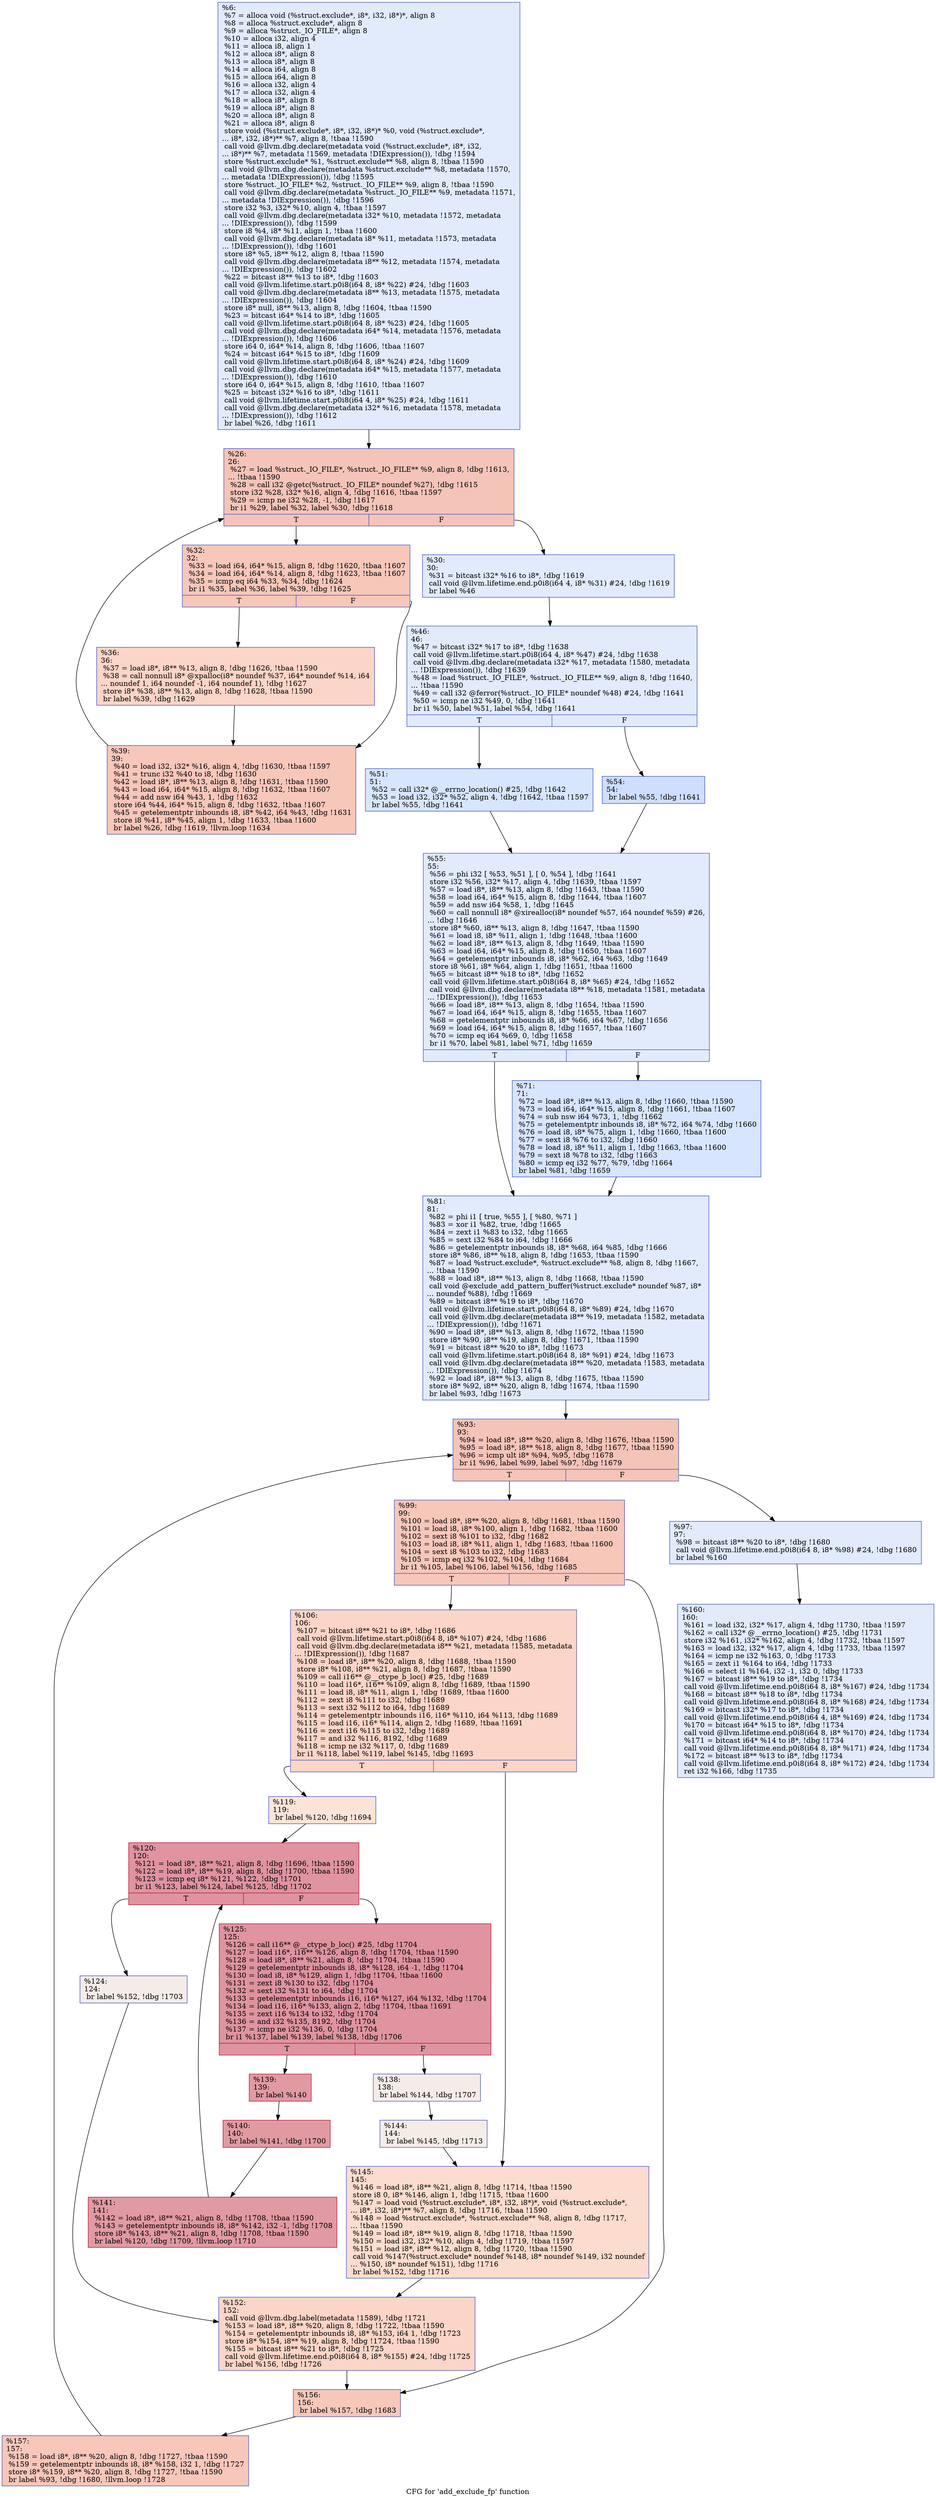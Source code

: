 digraph "CFG for 'add_exclude_fp' function" {
	label="CFG for 'add_exclude_fp' function";

	Node0x23ad900 [shape=record,color="#3d50c3ff", style=filled, fillcolor="#bbd1f870",label="{%6:\l  %7 = alloca void (%struct.exclude*, i8*, i32, i8*)*, align 8\l  %8 = alloca %struct.exclude*, align 8\l  %9 = alloca %struct._IO_FILE*, align 8\l  %10 = alloca i32, align 4\l  %11 = alloca i8, align 1\l  %12 = alloca i8*, align 8\l  %13 = alloca i8*, align 8\l  %14 = alloca i64, align 8\l  %15 = alloca i64, align 8\l  %16 = alloca i32, align 4\l  %17 = alloca i32, align 4\l  %18 = alloca i8*, align 8\l  %19 = alloca i8*, align 8\l  %20 = alloca i8*, align 8\l  %21 = alloca i8*, align 8\l  store void (%struct.exclude*, i8*, i32, i8*)* %0, void (%struct.exclude*,\l... i8*, i32, i8*)** %7, align 8, !tbaa !1590\l  call void @llvm.dbg.declare(metadata void (%struct.exclude*, i8*, i32,\l... i8*)** %7, metadata !1569, metadata !DIExpression()), !dbg !1594\l  store %struct.exclude* %1, %struct.exclude** %8, align 8, !tbaa !1590\l  call void @llvm.dbg.declare(metadata %struct.exclude** %8, metadata !1570,\l... metadata !DIExpression()), !dbg !1595\l  store %struct._IO_FILE* %2, %struct._IO_FILE** %9, align 8, !tbaa !1590\l  call void @llvm.dbg.declare(metadata %struct._IO_FILE** %9, metadata !1571,\l... metadata !DIExpression()), !dbg !1596\l  store i32 %3, i32* %10, align 4, !tbaa !1597\l  call void @llvm.dbg.declare(metadata i32* %10, metadata !1572, metadata\l... !DIExpression()), !dbg !1599\l  store i8 %4, i8* %11, align 1, !tbaa !1600\l  call void @llvm.dbg.declare(metadata i8* %11, metadata !1573, metadata\l... !DIExpression()), !dbg !1601\l  store i8* %5, i8** %12, align 8, !tbaa !1590\l  call void @llvm.dbg.declare(metadata i8** %12, metadata !1574, metadata\l... !DIExpression()), !dbg !1602\l  %22 = bitcast i8** %13 to i8*, !dbg !1603\l  call void @llvm.lifetime.start.p0i8(i64 8, i8* %22) #24, !dbg !1603\l  call void @llvm.dbg.declare(metadata i8** %13, metadata !1575, metadata\l... !DIExpression()), !dbg !1604\l  store i8* null, i8** %13, align 8, !dbg !1604, !tbaa !1590\l  %23 = bitcast i64* %14 to i8*, !dbg !1605\l  call void @llvm.lifetime.start.p0i8(i64 8, i8* %23) #24, !dbg !1605\l  call void @llvm.dbg.declare(metadata i64* %14, metadata !1576, metadata\l... !DIExpression()), !dbg !1606\l  store i64 0, i64* %14, align 8, !dbg !1606, !tbaa !1607\l  %24 = bitcast i64* %15 to i8*, !dbg !1609\l  call void @llvm.lifetime.start.p0i8(i64 8, i8* %24) #24, !dbg !1609\l  call void @llvm.dbg.declare(metadata i64* %15, metadata !1577, metadata\l... !DIExpression()), !dbg !1610\l  store i64 0, i64* %15, align 8, !dbg !1610, !tbaa !1607\l  %25 = bitcast i32* %16 to i8*, !dbg !1611\l  call void @llvm.lifetime.start.p0i8(i64 4, i8* %25) #24, !dbg !1611\l  call void @llvm.dbg.declare(metadata i32* %16, metadata !1578, metadata\l... !DIExpression()), !dbg !1612\l  br label %26, !dbg !1611\l}"];
	Node0x23ad900 -> Node0x23ae550;
	Node0x23ae550 [shape=record,color="#3d50c3ff", style=filled, fillcolor="#e97a5f70",label="{%26:\l26:                                               \l  %27 = load %struct._IO_FILE*, %struct._IO_FILE** %9, align 8, !dbg !1613,\l... !tbaa !1590\l  %28 = call i32 @getc(%struct._IO_FILE* noundef %27), !dbg !1615\l  store i32 %28, i32* %16, align 4, !dbg !1616, !tbaa !1597\l  %29 = icmp ne i32 %28, -1, !dbg !1617\l  br i1 %29, label %32, label %30, !dbg !1618\l|{<s0>T|<s1>F}}"];
	Node0x23ae550:s0 -> Node0x23ae5f0;
	Node0x23ae550:s1 -> Node0x23ae5a0;
	Node0x23ae5a0 [shape=record,color="#3d50c3ff", style=filled, fillcolor="#bbd1f870",label="{%30:\l30:                                               \l  %31 = bitcast i32* %16 to i8*, !dbg !1619\l  call void @llvm.lifetime.end.p0i8(i64 4, i8* %31) #24, !dbg !1619\l  br label %46\l}"];
	Node0x23ae5a0 -> Node0x23ae6e0;
	Node0x23ae5f0 [shape=record,color="#3d50c3ff", style=filled, fillcolor="#ec7f6370",label="{%32:\l32:                                               \l  %33 = load i64, i64* %15, align 8, !dbg !1620, !tbaa !1607\l  %34 = load i64, i64* %14, align 8, !dbg !1623, !tbaa !1607\l  %35 = icmp eq i64 %33, %34, !dbg !1624\l  br i1 %35, label %36, label %39, !dbg !1625\l|{<s0>T|<s1>F}}"];
	Node0x23ae5f0:s0 -> Node0x23ae640;
	Node0x23ae5f0:s1 -> Node0x23ae690;
	Node0x23ae640 [shape=record,color="#3d50c3ff", style=filled, fillcolor="#f5a08170",label="{%36:\l36:                                               \l  %37 = load i8*, i8** %13, align 8, !dbg !1626, !tbaa !1590\l  %38 = call nonnull i8* @xpalloc(i8* noundef %37, i64* noundef %14, i64\l... noundef 1, i64 noundef -1, i64 noundef 1), !dbg !1627\l  store i8* %38, i8** %13, align 8, !dbg !1628, !tbaa !1590\l  br label %39, !dbg !1629\l}"];
	Node0x23ae640 -> Node0x23ae690;
	Node0x23ae690 [shape=record,color="#3d50c3ff", style=filled, fillcolor="#ec7f6370",label="{%39:\l39:                                               \l  %40 = load i32, i32* %16, align 4, !dbg !1630, !tbaa !1597\l  %41 = trunc i32 %40 to i8, !dbg !1630\l  %42 = load i8*, i8** %13, align 8, !dbg !1631, !tbaa !1590\l  %43 = load i64, i64* %15, align 8, !dbg !1632, !tbaa !1607\l  %44 = add nsw i64 %43, 1, !dbg !1632\l  store i64 %44, i64* %15, align 8, !dbg !1632, !tbaa !1607\l  %45 = getelementptr inbounds i8, i8* %42, i64 %43, !dbg !1631\l  store i8 %41, i8* %45, align 1, !dbg !1633, !tbaa !1600\l  br label %26, !dbg !1619, !llvm.loop !1634\l}"];
	Node0x23ae690 -> Node0x23ae550;
	Node0x23ae6e0 [shape=record,color="#3d50c3ff", style=filled, fillcolor="#bbd1f870",label="{%46:\l46:                                               \l  %47 = bitcast i32* %17 to i8*, !dbg !1638\l  call void @llvm.lifetime.start.p0i8(i64 4, i8* %47) #24, !dbg !1638\l  call void @llvm.dbg.declare(metadata i32* %17, metadata !1580, metadata\l... !DIExpression()), !dbg !1639\l  %48 = load %struct._IO_FILE*, %struct._IO_FILE** %9, align 8, !dbg !1640,\l... !tbaa !1590\l  %49 = call i32 @ferror(%struct._IO_FILE* noundef %48) #24, !dbg !1641\l  %50 = icmp ne i32 %49, 0, !dbg !1641\l  br i1 %50, label %51, label %54, !dbg !1641\l|{<s0>T|<s1>F}}"];
	Node0x23ae6e0:s0 -> Node0x23ae730;
	Node0x23ae6e0:s1 -> Node0x23ae780;
	Node0x23ae730 [shape=record,color="#3d50c3ff", style=filled, fillcolor="#a7c5fe70",label="{%51:\l51:                                               \l  %52 = call i32* @__errno_location() #25, !dbg !1642\l  %53 = load i32, i32* %52, align 4, !dbg !1642, !tbaa !1597\l  br label %55, !dbg !1641\l}"];
	Node0x23ae730 -> Node0x23ae7d0;
	Node0x23ae780 [shape=record,color="#3d50c3ff", style=filled, fillcolor="#93b5fe70",label="{%54:\l54:                                               \l  br label %55, !dbg !1641\l}"];
	Node0x23ae780 -> Node0x23ae7d0;
	Node0x23ae7d0 [shape=record,color="#3d50c3ff", style=filled, fillcolor="#bbd1f870",label="{%55:\l55:                                               \l  %56 = phi i32 [ %53, %51 ], [ 0, %54 ], !dbg !1641\l  store i32 %56, i32* %17, align 4, !dbg !1639, !tbaa !1597\l  %57 = load i8*, i8** %13, align 8, !dbg !1643, !tbaa !1590\l  %58 = load i64, i64* %15, align 8, !dbg !1644, !tbaa !1607\l  %59 = add nsw i64 %58, 1, !dbg !1645\l  %60 = call nonnull i8* @xirealloc(i8* noundef %57, i64 noundef %59) #26,\l... !dbg !1646\l  store i8* %60, i8** %13, align 8, !dbg !1647, !tbaa !1590\l  %61 = load i8, i8* %11, align 1, !dbg !1648, !tbaa !1600\l  %62 = load i8*, i8** %13, align 8, !dbg !1649, !tbaa !1590\l  %63 = load i64, i64* %15, align 8, !dbg !1650, !tbaa !1607\l  %64 = getelementptr inbounds i8, i8* %62, i64 %63, !dbg !1649\l  store i8 %61, i8* %64, align 1, !dbg !1651, !tbaa !1600\l  %65 = bitcast i8** %18 to i8*, !dbg !1652\l  call void @llvm.lifetime.start.p0i8(i64 8, i8* %65) #24, !dbg !1652\l  call void @llvm.dbg.declare(metadata i8** %18, metadata !1581, metadata\l... !DIExpression()), !dbg !1653\l  %66 = load i8*, i8** %13, align 8, !dbg !1654, !tbaa !1590\l  %67 = load i64, i64* %15, align 8, !dbg !1655, !tbaa !1607\l  %68 = getelementptr inbounds i8, i8* %66, i64 %67, !dbg !1656\l  %69 = load i64, i64* %15, align 8, !dbg !1657, !tbaa !1607\l  %70 = icmp eq i64 %69, 0, !dbg !1658\l  br i1 %70, label %81, label %71, !dbg !1659\l|{<s0>T|<s1>F}}"];
	Node0x23ae7d0:s0 -> Node0x23ae870;
	Node0x23ae7d0:s1 -> Node0x23ae820;
	Node0x23ae820 [shape=record,color="#3d50c3ff", style=filled, fillcolor="#a7c5fe70",label="{%71:\l71:                                               \l  %72 = load i8*, i8** %13, align 8, !dbg !1660, !tbaa !1590\l  %73 = load i64, i64* %15, align 8, !dbg !1661, !tbaa !1607\l  %74 = sub nsw i64 %73, 1, !dbg !1662\l  %75 = getelementptr inbounds i8, i8* %72, i64 %74, !dbg !1660\l  %76 = load i8, i8* %75, align 1, !dbg !1660, !tbaa !1600\l  %77 = sext i8 %76 to i32, !dbg !1660\l  %78 = load i8, i8* %11, align 1, !dbg !1663, !tbaa !1600\l  %79 = sext i8 %78 to i32, !dbg !1663\l  %80 = icmp eq i32 %77, %79, !dbg !1664\l  br label %81, !dbg !1659\l}"];
	Node0x23ae820 -> Node0x23ae870;
	Node0x23ae870 [shape=record,color="#3d50c3ff", style=filled, fillcolor="#bbd1f870",label="{%81:\l81:                                               \l  %82 = phi i1 [ true, %55 ], [ %80, %71 ]\l  %83 = xor i1 %82, true, !dbg !1665\l  %84 = zext i1 %83 to i32, !dbg !1665\l  %85 = sext i32 %84 to i64, !dbg !1666\l  %86 = getelementptr inbounds i8, i8* %68, i64 %85, !dbg !1666\l  store i8* %86, i8** %18, align 8, !dbg !1653, !tbaa !1590\l  %87 = load %struct.exclude*, %struct.exclude** %8, align 8, !dbg !1667,\l... !tbaa !1590\l  %88 = load i8*, i8** %13, align 8, !dbg !1668, !tbaa !1590\l  call void @exclude_add_pattern_buffer(%struct.exclude* noundef %87, i8*\l... noundef %88), !dbg !1669\l  %89 = bitcast i8** %19 to i8*, !dbg !1670\l  call void @llvm.lifetime.start.p0i8(i64 8, i8* %89) #24, !dbg !1670\l  call void @llvm.dbg.declare(metadata i8** %19, metadata !1582, metadata\l... !DIExpression()), !dbg !1671\l  %90 = load i8*, i8** %13, align 8, !dbg !1672, !tbaa !1590\l  store i8* %90, i8** %19, align 8, !dbg !1671, !tbaa !1590\l  %91 = bitcast i8** %20 to i8*, !dbg !1673\l  call void @llvm.lifetime.start.p0i8(i64 8, i8* %91) #24, !dbg !1673\l  call void @llvm.dbg.declare(metadata i8** %20, metadata !1583, metadata\l... !DIExpression()), !dbg !1674\l  %92 = load i8*, i8** %13, align 8, !dbg !1675, !tbaa !1590\l  store i8* %92, i8** %20, align 8, !dbg !1674, !tbaa !1590\l  br label %93, !dbg !1673\l}"];
	Node0x23ae870 -> Node0x23ae8c0;
	Node0x23ae8c0 [shape=record,color="#3d50c3ff", style=filled, fillcolor="#e97a5f70",label="{%93:\l93:                                               \l  %94 = load i8*, i8** %20, align 8, !dbg !1676, !tbaa !1590\l  %95 = load i8*, i8** %18, align 8, !dbg !1677, !tbaa !1590\l  %96 = icmp ult i8* %94, %95, !dbg !1678\l  br i1 %96, label %99, label %97, !dbg !1679\l|{<s0>T|<s1>F}}"];
	Node0x23ae8c0:s0 -> Node0x23ae960;
	Node0x23ae8c0:s1 -> Node0x23ae910;
	Node0x23ae910 [shape=record,color="#3d50c3ff", style=filled, fillcolor="#bbd1f870",label="{%97:\l97:                                               \l  %98 = bitcast i8** %20 to i8*, !dbg !1680\l  call void @llvm.lifetime.end.p0i8(i64 8, i8* %98) #24, !dbg !1680\l  br label %160\l}"];
	Node0x23ae910 -> Node0x23aee10;
	Node0x23ae960 [shape=record,color="#3d50c3ff", style=filled, fillcolor="#ec7f6370",label="{%99:\l99:                                               \l  %100 = load i8*, i8** %20, align 8, !dbg !1681, !tbaa !1590\l  %101 = load i8, i8* %100, align 1, !dbg !1682, !tbaa !1600\l  %102 = sext i8 %101 to i32, !dbg !1682\l  %103 = load i8, i8* %11, align 1, !dbg !1683, !tbaa !1600\l  %104 = sext i8 %103 to i32, !dbg !1683\l  %105 = icmp eq i32 %102, %104, !dbg !1684\l  br i1 %105, label %106, label %156, !dbg !1685\l|{<s0>T|<s1>F}}"];
	Node0x23ae960:s0 -> Node0x23ae9b0;
	Node0x23ae960:s1 -> Node0x23aed70;
	Node0x23ae9b0 [shape=record,color="#3d50c3ff", style=filled, fillcolor="#f5a08170",label="{%106:\l106:                                              \l  %107 = bitcast i8** %21 to i8*, !dbg !1686\l  call void @llvm.lifetime.start.p0i8(i64 8, i8* %107) #24, !dbg !1686\l  call void @llvm.dbg.declare(metadata i8** %21, metadata !1585, metadata\l... !DIExpression()), !dbg !1687\l  %108 = load i8*, i8** %20, align 8, !dbg !1688, !tbaa !1590\l  store i8* %108, i8** %21, align 8, !dbg !1687, !tbaa !1590\l  %109 = call i16** @__ctype_b_loc() #25, !dbg !1689\l  %110 = load i16*, i16** %109, align 8, !dbg !1689, !tbaa !1590\l  %111 = load i8, i8* %11, align 1, !dbg !1689, !tbaa !1600\l  %112 = zext i8 %111 to i32, !dbg !1689\l  %113 = sext i32 %112 to i64, !dbg !1689\l  %114 = getelementptr inbounds i16, i16* %110, i64 %113, !dbg !1689\l  %115 = load i16, i16* %114, align 2, !dbg !1689, !tbaa !1691\l  %116 = zext i16 %115 to i32, !dbg !1689\l  %117 = and i32 %116, 8192, !dbg !1689\l  %118 = icmp ne i32 %117, 0, !dbg !1689\l  br i1 %118, label %119, label %145, !dbg !1693\l|{<s0>T|<s1>F}}"];
	Node0x23ae9b0:s0 -> Node0x23aea00;
	Node0x23ae9b0:s1 -> Node0x23aecd0;
	Node0x23aea00 [shape=record,color="#3d50c3ff", style=filled, fillcolor="#f6bfa670",label="{%119:\l119:                                              \l  br label %120, !dbg !1694\l}"];
	Node0x23aea00 -> Node0x23aea50;
	Node0x23aea50 [shape=record,color="#b70d28ff", style=filled, fillcolor="#b70d2870",label="{%120:\l120:                                              \l  %121 = load i8*, i8** %21, align 8, !dbg !1696, !tbaa !1590\l  %122 = load i8*, i8** %19, align 8, !dbg !1700, !tbaa !1590\l  %123 = icmp eq i8* %121, %122, !dbg !1701\l  br i1 %123, label %124, label %125, !dbg !1702\l|{<s0>T|<s1>F}}"];
	Node0x23aea50:s0 -> Node0x23aeaa0;
	Node0x23aea50:s1 -> Node0x23aeaf0;
	Node0x23aeaa0 [shape=record,color="#3d50c3ff", style=filled, fillcolor="#ead5c970",label="{%124:\l124:                                              \l  br label %152, !dbg !1703\l}"];
	Node0x23aeaa0 -> Node0x23aed20;
	Node0x23aeaf0 [shape=record,color="#b70d28ff", style=filled, fillcolor="#b70d2870",label="{%125:\l125:                                              \l  %126 = call i16** @__ctype_b_loc() #25, !dbg !1704\l  %127 = load i16*, i16** %126, align 8, !dbg !1704, !tbaa !1590\l  %128 = load i8*, i8** %21, align 8, !dbg !1704, !tbaa !1590\l  %129 = getelementptr inbounds i8, i8* %128, i64 -1, !dbg !1704\l  %130 = load i8, i8* %129, align 1, !dbg !1704, !tbaa !1600\l  %131 = zext i8 %130 to i32, !dbg !1704\l  %132 = sext i32 %131 to i64, !dbg !1704\l  %133 = getelementptr inbounds i16, i16* %127, i64 %132, !dbg !1704\l  %134 = load i16, i16* %133, align 2, !dbg !1704, !tbaa !1691\l  %135 = zext i16 %134 to i32, !dbg !1704\l  %136 = and i32 %135, 8192, !dbg !1704\l  %137 = icmp ne i32 %136, 0, !dbg !1704\l  br i1 %137, label %139, label %138, !dbg !1706\l|{<s0>T|<s1>F}}"];
	Node0x23aeaf0:s0 -> Node0x23aeb90;
	Node0x23aeaf0:s1 -> Node0x23aeb40;
	Node0x23aeb40 [shape=record,color="#3d50c3ff", style=filled, fillcolor="#ead5c970",label="{%138:\l138:                                              \l  br label %144, !dbg !1707\l}"];
	Node0x23aeb40 -> Node0x23aec80;
	Node0x23aeb90 [shape=record,color="#b70d28ff", style=filled, fillcolor="#bb1b2c70",label="{%139:\l139:                                              \l  br label %140\l}"];
	Node0x23aeb90 -> Node0x23aebe0;
	Node0x23aebe0 [shape=record,color="#b70d28ff", style=filled, fillcolor="#bb1b2c70",label="{%140:\l140:                                              \l  br label %141, !dbg !1700\l}"];
	Node0x23aebe0 -> Node0x23aec30;
	Node0x23aec30 [shape=record,color="#b70d28ff", style=filled, fillcolor="#bb1b2c70",label="{%141:\l141:                                              \l  %142 = load i8*, i8** %21, align 8, !dbg !1708, !tbaa !1590\l  %143 = getelementptr inbounds i8, i8* %142, i32 -1, !dbg !1708\l  store i8* %143, i8** %21, align 8, !dbg !1708, !tbaa !1590\l  br label %120, !dbg !1709, !llvm.loop !1710\l}"];
	Node0x23aec30 -> Node0x23aea50;
	Node0x23aec80 [shape=record,color="#3d50c3ff", style=filled, fillcolor="#ead5c970",label="{%144:\l144:                                              \l  br label %145, !dbg !1713\l}"];
	Node0x23aec80 -> Node0x23aecd0;
	Node0x23aecd0 [shape=record,color="#3d50c3ff", style=filled, fillcolor="#f7af9170",label="{%145:\l145:                                              \l  %146 = load i8*, i8** %21, align 8, !dbg !1714, !tbaa !1590\l  store i8 0, i8* %146, align 1, !dbg !1715, !tbaa !1600\l  %147 = load void (%struct.exclude*, i8*, i32, i8*)*, void (%struct.exclude*,\l... i8*, i32, i8*)** %7, align 8, !dbg !1716, !tbaa !1590\l  %148 = load %struct.exclude*, %struct.exclude** %8, align 8, !dbg !1717,\l... !tbaa !1590\l  %149 = load i8*, i8** %19, align 8, !dbg !1718, !tbaa !1590\l  %150 = load i32, i32* %10, align 4, !dbg !1719, !tbaa !1597\l  %151 = load i8*, i8** %12, align 8, !dbg !1720, !tbaa !1590\l  call void %147(%struct.exclude* noundef %148, i8* noundef %149, i32 noundef\l... %150, i8* noundef %151), !dbg !1716\l  br label %152, !dbg !1716\l}"];
	Node0x23aecd0 -> Node0x23aed20;
	Node0x23aed20 [shape=record,color="#3d50c3ff", style=filled, fillcolor="#f5a08170",label="{%152:\l152:                                              \l  call void @llvm.dbg.label(metadata !1589), !dbg !1721\l  %153 = load i8*, i8** %20, align 8, !dbg !1722, !tbaa !1590\l  %154 = getelementptr inbounds i8, i8* %153, i64 1, !dbg !1723\l  store i8* %154, i8** %19, align 8, !dbg !1724, !tbaa !1590\l  %155 = bitcast i8** %21 to i8*, !dbg !1725\l  call void @llvm.lifetime.end.p0i8(i64 8, i8* %155) #24, !dbg !1725\l  br label %156, !dbg !1726\l}"];
	Node0x23aed20 -> Node0x23aed70;
	Node0x23aed70 [shape=record,color="#3d50c3ff", style=filled, fillcolor="#ec7f6370",label="{%156:\l156:                                              \l  br label %157, !dbg !1683\l}"];
	Node0x23aed70 -> Node0x23aedc0;
	Node0x23aedc0 [shape=record,color="#3d50c3ff", style=filled, fillcolor="#ec7f6370",label="{%157:\l157:                                              \l  %158 = load i8*, i8** %20, align 8, !dbg !1727, !tbaa !1590\l  %159 = getelementptr inbounds i8, i8* %158, i32 1, !dbg !1727\l  store i8* %159, i8** %20, align 8, !dbg !1727, !tbaa !1590\l  br label %93, !dbg !1680, !llvm.loop !1728\l}"];
	Node0x23aedc0 -> Node0x23ae8c0;
	Node0x23aee10 [shape=record,color="#3d50c3ff", style=filled, fillcolor="#bbd1f870",label="{%160:\l160:                                              \l  %161 = load i32, i32* %17, align 4, !dbg !1730, !tbaa !1597\l  %162 = call i32* @__errno_location() #25, !dbg !1731\l  store i32 %161, i32* %162, align 4, !dbg !1732, !tbaa !1597\l  %163 = load i32, i32* %17, align 4, !dbg !1733, !tbaa !1597\l  %164 = icmp ne i32 %163, 0, !dbg !1733\l  %165 = zext i1 %164 to i64, !dbg !1733\l  %166 = select i1 %164, i32 -1, i32 0, !dbg !1733\l  %167 = bitcast i8** %19 to i8*, !dbg !1734\l  call void @llvm.lifetime.end.p0i8(i64 8, i8* %167) #24, !dbg !1734\l  %168 = bitcast i8** %18 to i8*, !dbg !1734\l  call void @llvm.lifetime.end.p0i8(i64 8, i8* %168) #24, !dbg !1734\l  %169 = bitcast i32* %17 to i8*, !dbg !1734\l  call void @llvm.lifetime.end.p0i8(i64 4, i8* %169) #24, !dbg !1734\l  %170 = bitcast i64* %15 to i8*, !dbg !1734\l  call void @llvm.lifetime.end.p0i8(i64 8, i8* %170) #24, !dbg !1734\l  %171 = bitcast i64* %14 to i8*, !dbg !1734\l  call void @llvm.lifetime.end.p0i8(i64 8, i8* %171) #24, !dbg !1734\l  %172 = bitcast i8** %13 to i8*, !dbg !1734\l  call void @llvm.lifetime.end.p0i8(i64 8, i8* %172) #24, !dbg !1734\l  ret i32 %166, !dbg !1735\l}"];
}
